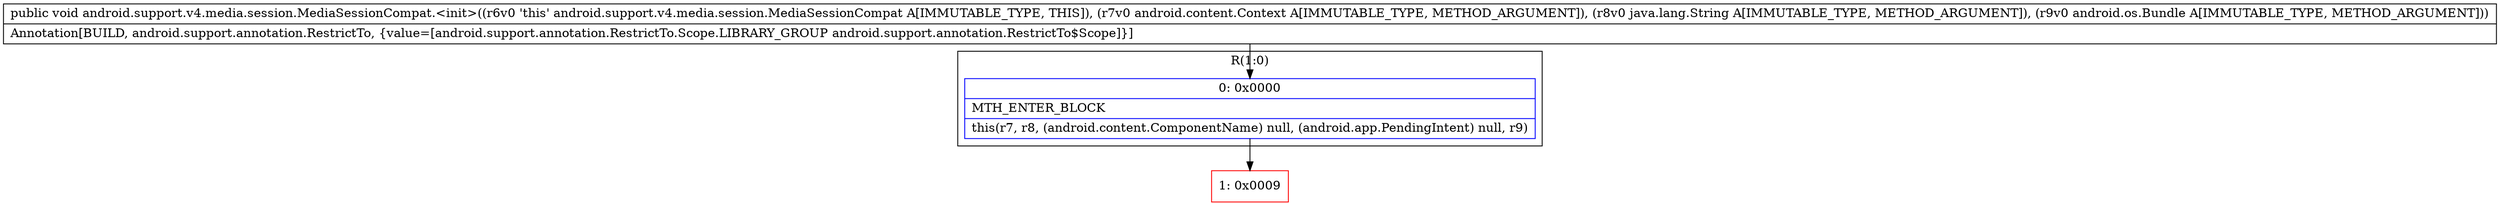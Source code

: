 digraph "CFG forandroid.support.v4.media.session.MediaSessionCompat.\<init\>(Landroid\/content\/Context;Ljava\/lang\/String;Landroid\/os\/Bundle;)V" {
subgraph cluster_Region_223655097 {
label = "R(1:0)";
node [shape=record,color=blue];
Node_0 [shape=record,label="{0\:\ 0x0000|MTH_ENTER_BLOCK\l|this(r7, r8, (android.content.ComponentName) null, (android.app.PendingIntent) null, r9)\l}"];
}
Node_1 [shape=record,color=red,label="{1\:\ 0x0009}"];
MethodNode[shape=record,label="{public void android.support.v4.media.session.MediaSessionCompat.\<init\>((r6v0 'this' android.support.v4.media.session.MediaSessionCompat A[IMMUTABLE_TYPE, THIS]), (r7v0 android.content.Context A[IMMUTABLE_TYPE, METHOD_ARGUMENT]), (r8v0 java.lang.String A[IMMUTABLE_TYPE, METHOD_ARGUMENT]), (r9v0 android.os.Bundle A[IMMUTABLE_TYPE, METHOD_ARGUMENT]))  | Annotation[BUILD, android.support.annotation.RestrictTo, \{value=[android.support.annotation.RestrictTo.Scope.LIBRARY_GROUP android.support.annotation.RestrictTo$Scope]\}]\l}"];
MethodNode -> Node_0;
Node_0 -> Node_1;
}

